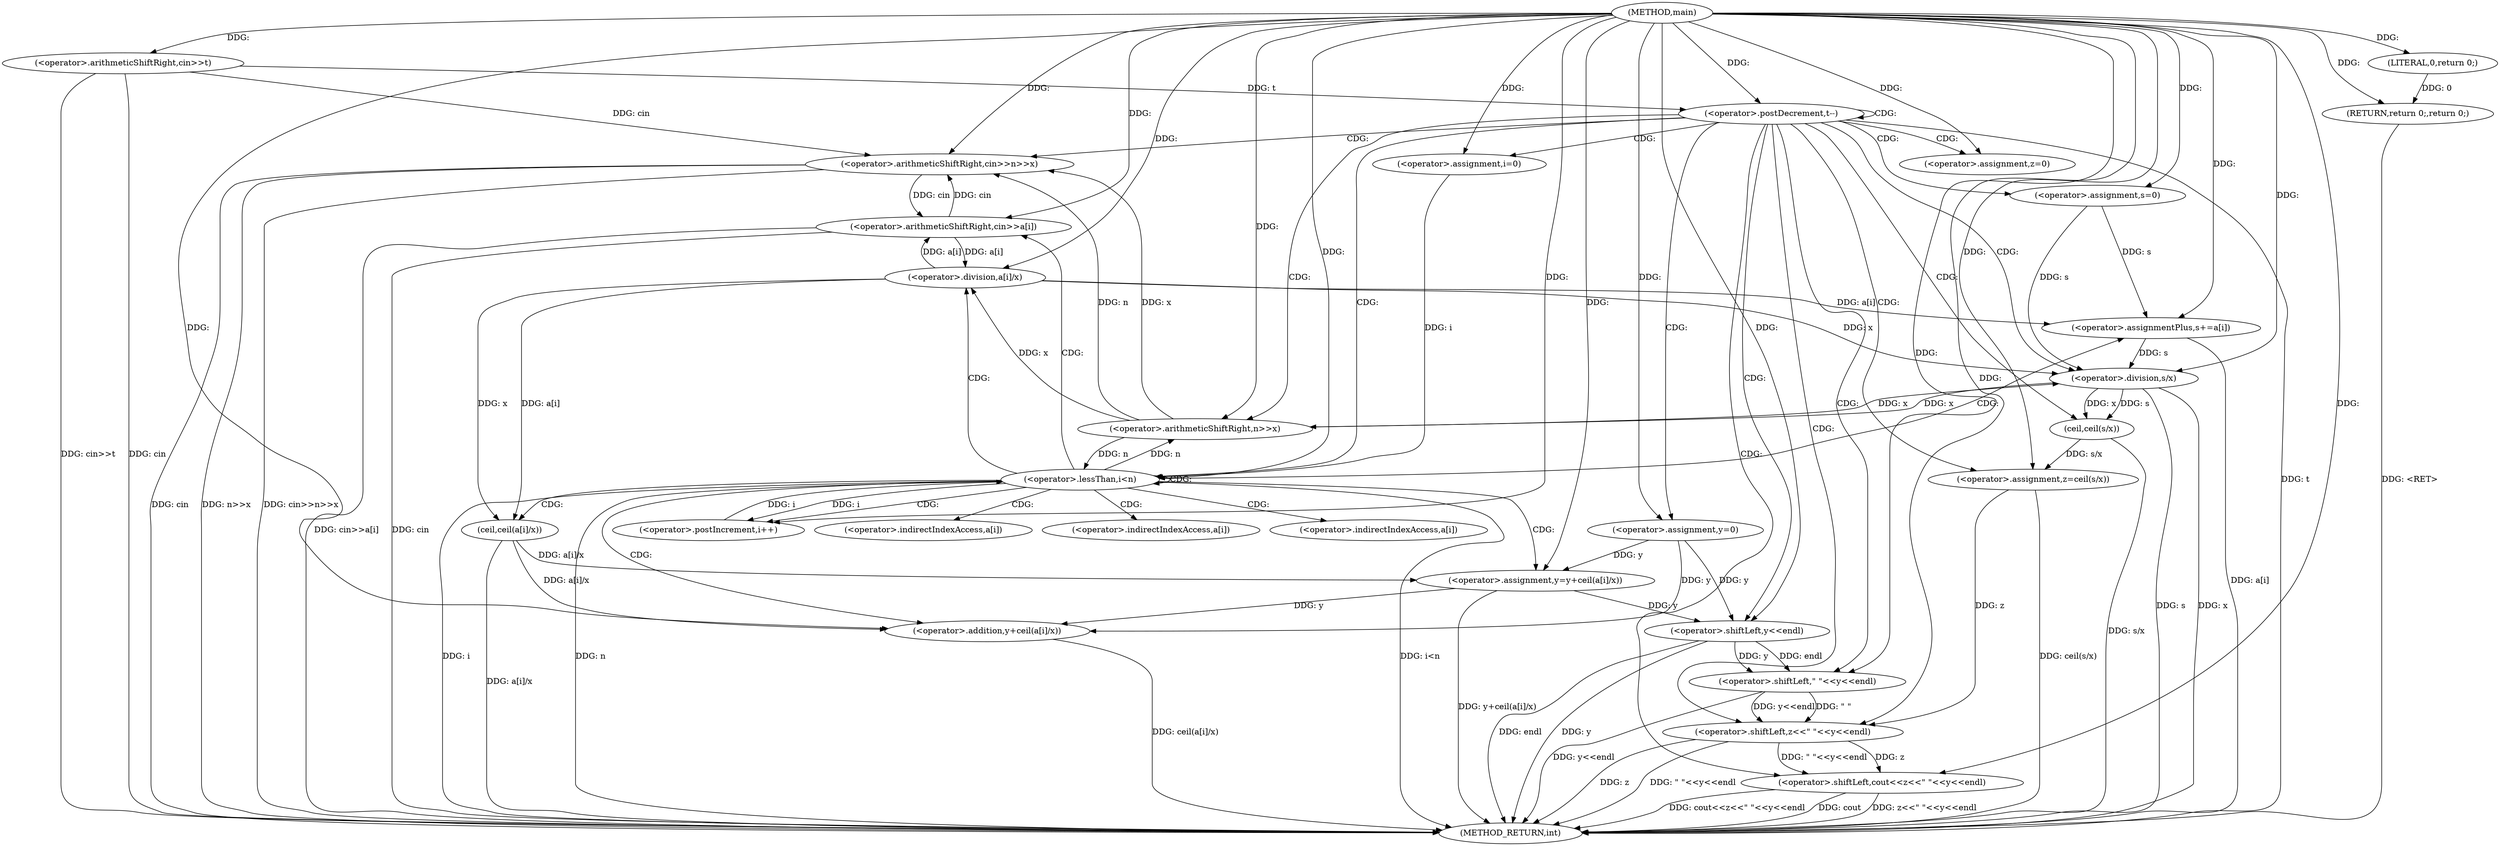 digraph "main" {  
"1000101" [label = "(METHOD,main)" ]
"1000179" [label = "(METHOD_RETURN,int)" ]
"1000104" [label = "(<operator>.arithmeticShiftRight,cin>>t)" ]
"1000177" [label = "(RETURN,return 0;,return 0;)" ]
"1000108" [label = "(<operator>.postDecrement,t--)" ]
"1000178" [label = "(LITERAL,0,return 0;)" ]
"1000113" [label = "(<operator>.arithmeticShiftRight,cin>>n>>x)" ]
"1000120" [label = "(<operator>.assignment,y=0)" ]
"1000124" [label = "(<operator>.assignment,s=0)" ]
"1000128" [label = "(<operator>.assignment,z=0)" ]
"1000162" [label = "(<operator>.assignment,z=ceil(s/x))" ]
"1000168" [label = "(<operator>.shiftLeft,cout<<z<<\" \"<<y<<endl)" ]
"1000133" [label = "(<operator>.assignment,i=0)" ]
"1000136" [label = "(<operator>.lessThan,i<n)" ]
"1000139" [label = "(<operator>.postIncrement,i++)" ]
"1000115" [label = "(<operator>.arithmeticShiftRight,n>>x)" ]
"1000142" [label = "(<operator>.arithmeticShiftRight,cin>>a[i])" ]
"1000147" [label = "(<operator>.assignment,y=y+ceil(a[i]/x))" ]
"1000157" [label = "(<operator>.assignmentPlus,s+=a[i])" ]
"1000164" [label = "(ceil,ceil(s/x))" ]
"1000170" [label = "(<operator>.shiftLeft,z<<\" \"<<y<<endl)" ]
"1000165" [label = "(<operator>.division,s/x)" ]
"1000172" [label = "(<operator>.shiftLeft,\" \"<<y<<endl)" ]
"1000149" [label = "(<operator>.addition,y+ceil(a[i]/x))" ]
"1000174" [label = "(<operator>.shiftLeft,y<<endl)" ]
"1000151" [label = "(ceil,ceil(a[i]/x))" ]
"1000152" [label = "(<operator>.division,a[i]/x)" ]
"1000144" [label = "(<operator>.indirectIndexAccess,a[i])" ]
"1000159" [label = "(<operator>.indirectIndexAccess,a[i])" ]
"1000153" [label = "(<operator>.indirectIndexAccess,a[i])" ]
  "1000104" -> "1000179"  [ label = "DDG: cin"] 
  "1000104" -> "1000179"  [ label = "DDG: cin>>t"] 
  "1000108" -> "1000179"  [ label = "DDG: t"] 
  "1000113" -> "1000179"  [ label = "DDG: cin"] 
  "1000113" -> "1000179"  [ label = "DDG: n>>x"] 
  "1000113" -> "1000179"  [ label = "DDG: cin>>n>>x"] 
  "1000136" -> "1000179"  [ label = "DDG: i"] 
  "1000136" -> "1000179"  [ label = "DDG: n"] 
  "1000136" -> "1000179"  [ label = "DDG: i<n"] 
  "1000165" -> "1000179"  [ label = "DDG: s"] 
  "1000165" -> "1000179"  [ label = "DDG: x"] 
  "1000164" -> "1000179"  [ label = "DDG: s/x"] 
  "1000162" -> "1000179"  [ label = "DDG: ceil(s/x)"] 
  "1000170" -> "1000179"  [ label = "DDG: z"] 
  "1000174" -> "1000179"  [ label = "DDG: y"] 
  "1000172" -> "1000179"  [ label = "DDG: y<<endl"] 
  "1000170" -> "1000179"  [ label = "DDG: \" \"<<y<<endl"] 
  "1000168" -> "1000179"  [ label = "DDG: z<<\" \"<<y<<endl"] 
  "1000168" -> "1000179"  [ label = "DDG: cout<<z<<\" \"<<y<<endl"] 
  "1000142" -> "1000179"  [ label = "DDG: cin"] 
  "1000142" -> "1000179"  [ label = "DDG: cin>>a[i]"] 
  "1000151" -> "1000179"  [ label = "DDG: a[i]/x"] 
  "1000149" -> "1000179"  [ label = "DDG: ceil(a[i]/x)"] 
  "1000147" -> "1000179"  [ label = "DDG: y+ceil(a[i]/x)"] 
  "1000157" -> "1000179"  [ label = "DDG: a[i]"] 
  "1000177" -> "1000179"  [ label = "DDG: <RET>"] 
  "1000168" -> "1000179"  [ label = "DDG: cout"] 
  "1000174" -> "1000179"  [ label = "DDG: endl"] 
  "1000178" -> "1000177"  [ label = "DDG: 0"] 
  "1000101" -> "1000177"  [ label = "DDG: "] 
  "1000101" -> "1000104"  [ label = "DDG: "] 
  "1000101" -> "1000178"  [ label = "DDG: "] 
  "1000104" -> "1000108"  [ label = "DDG: t"] 
  "1000101" -> "1000108"  [ label = "DDG: "] 
  "1000101" -> "1000120"  [ label = "DDG: "] 
  "1000101" -> "1000124"  [ label = "DDG: "] 
  "1000101" -> "1000128"  [ label = "DDG: "] 
  "1000164" -> "1000162"  [ label = "DDG: s/x"] 
  "1000104" -> "1000113"  [ label = "DDG: cin"] 
  "1000142" -> "1000113"  [ label = "DDG: cin"] 
  "1000101" -> "1000113"  [ label = "DDG: "] 
  "1000115" -> "1000113"  [ label = "DDG: x"] 
  "1000115" -> "1000113"  [ label = "DDG: n"] 
  "1000101" -> "1000133"  [ label = "DDG: "] 
  "1000101" -> "1000162"  [ label = "DDG: "] 
  "1000101" -> "1000168"  [ label = "DDG: "] 
  "1000170" -> "1000168"  [ label = "DDG: z"] 
  "1000170" -> "1000168"  [ label = "DDG: \" \"<<y<<endl"] 
  "1000136" -> "1000115"  [ label = "DDG: n"] 
  "1000101" -> "1000115"  [ label = "DDG: "] 
  "1000165" -> "1000115"  [ label = "DDG: x"] 
  "1000133" -> "1000136"  [ label = "DDG: i"] 
  "1000139" -> "1000136"  [ label = "DDG: i"] 
  "1000101" -> "1000136"  [ label = "DDG: "] 
  "1000115" -> "1000136"  [ label = "DDG: n"] 
  "1000136" -> "1000139"  [ label = "DDG: i"] 
  "1000101" -> "1000139"  [ label = "DDG: "] 
  "1000151" -> "1000147"  [ label = "DDG: a[i]/x"] 
  "1000120" -> "1000147"  [ label = "DDG: y"] 
  "1000101" -> "1000147"  [ label = "DDG: "] 
  "1000152" -> "1000157"  [ label = "DDG: a[i]"] 
  "1000165" -> "1000164"  [ label = "DDG: x"] 
  "1000165" -> "1000164"  [ label = "DDG: s"] 
  "1000162" -> "1000170"  [ label = "DDG: z"] 
  "1000101" -> "1000170"  [ label = "DDG: "] 
  "1000172" -> "1000170"  [ label = "DDG: y<<endl"] 
  "1000172" -> "1000170"  [ label = "DDG: \" \""] 
  "1000113" -> "1000142"  [ label = "DDG: cin"] 
  "1000101" -> "1000142"  [ label = "DDG: "] 
  "1000152" -> "1000142"  [ label = "DDG: a[i]"] 
  "1000124" -> "1000157"  [ label = "DDG: s"] 
  "1000101" -> "1000157"  [ label = "DDG: "] 
  "1000124" -> "1000165"  [ label = "DDG: s"] 
  "1000157" -> "1000165"  [ label = "DDG: s"] 
  "1000101" -> "1000165"  [ label = "DDG: "] 
  "1000115" -> "1000165"  [ label = "DDG: x"] 
  "1000152" -> "1000165"  [ label = "DDG: x"] 
  "1000101" -> "1000172"  [ label = "DDG: "] 
  "1000174" -> "1000172"  [ label = "DDG: endl"] 
  "1000174" -> "1000172"  [ label = "DDG: y"] 
  "1000120" -> "1000149"  [ label = "DDG: y"] 
  "1000147" -> "1000149"  [ label = "DDG: y"] 
  "1000101" -> "1000149"  [ label = "DDG: "] 
  "1000151" -> "1000149"  [ label = "DDG: a[i]/x"] 
  "1000120" -> "1000174"  [ label = "DDG: y"] 
  "1000147" -> "1000174"  [ label = "DDG: y"] 
  "1000101" -> "1000174"  [ label = "DDG: "] 
  "1000152" -> "1000151"  [ label = "DDG: x"] 
  "1000152" -> "1000151"  [ label = "DDG: a[i]"] 
  "1000142" -> "1000152"  [ label = "DDG: a[i]"] 
  "1000115" -> "1000152"  [ label = "DDG: x"] 
  "1000101" -> "1000152"  [ label = "DDG: "] 
  "1000108" -> "1000164"  [ label = "CDG: "] 
  "1000108" -> "1000174"  [ label = "CDG: "] 
  "1000108" -> "1000128"  [ label = "CDG: "] 
  "1000108" -> "1000133"  [ label = "CDG: "] 
  "1000108" -> "1000136"  [ label = "CDG: "] 
  "1000108" -> "1000165"  [ label = "CDG: "] 
  "1000108" -> "1000172"  [ label = "CDG: "] 
  "1000108" -> "1000168"  [ label = "CDG: "] 
  "1000108" -> "1000120"  [ label = "CDG: "] 
  "1000108" -> "1000113"  [ label = "CDG: "] 
  "1000108" -> "1000124"  [ label = "CDG: "] 
  "1000108" -> "1000170"  [ label = "CDG: "] 
  "1000108" -> "1000108"  [ label = "CDG: "] 
  "1000108" -> "1000115"  [ label = "CDG: "] 
  "1000108" -> "1000162"  [ label = "CDG: "] 
  "1000136" -> "1000153"  [ label = "CDG: "] 
  "1000136" -> "1000142"  [ label = "CDG: "] 
  "1000136" -> "1000152"  [ label = "CDG: "] 
  "1000136" -> "1000139"  [ label = "CDG: "] 
  "1000136" -> "1000136"  [ label = "CDG: "] 
  "1000136" -> "1000144"  [ label = "CDG: "] 
  "1000136" -> "1000157"  [ label = "CDG: "] 
  "1000136" -> "1000149"  [ label = "CDG: "] 
  "1000136" -> "1000159"  [ label = "CDG: "] 
  "1000136" -> "1000147"  [ label = "CDG: "] 
  "1000136" -> "1000151"  [ label = "CDG: "] 
}
